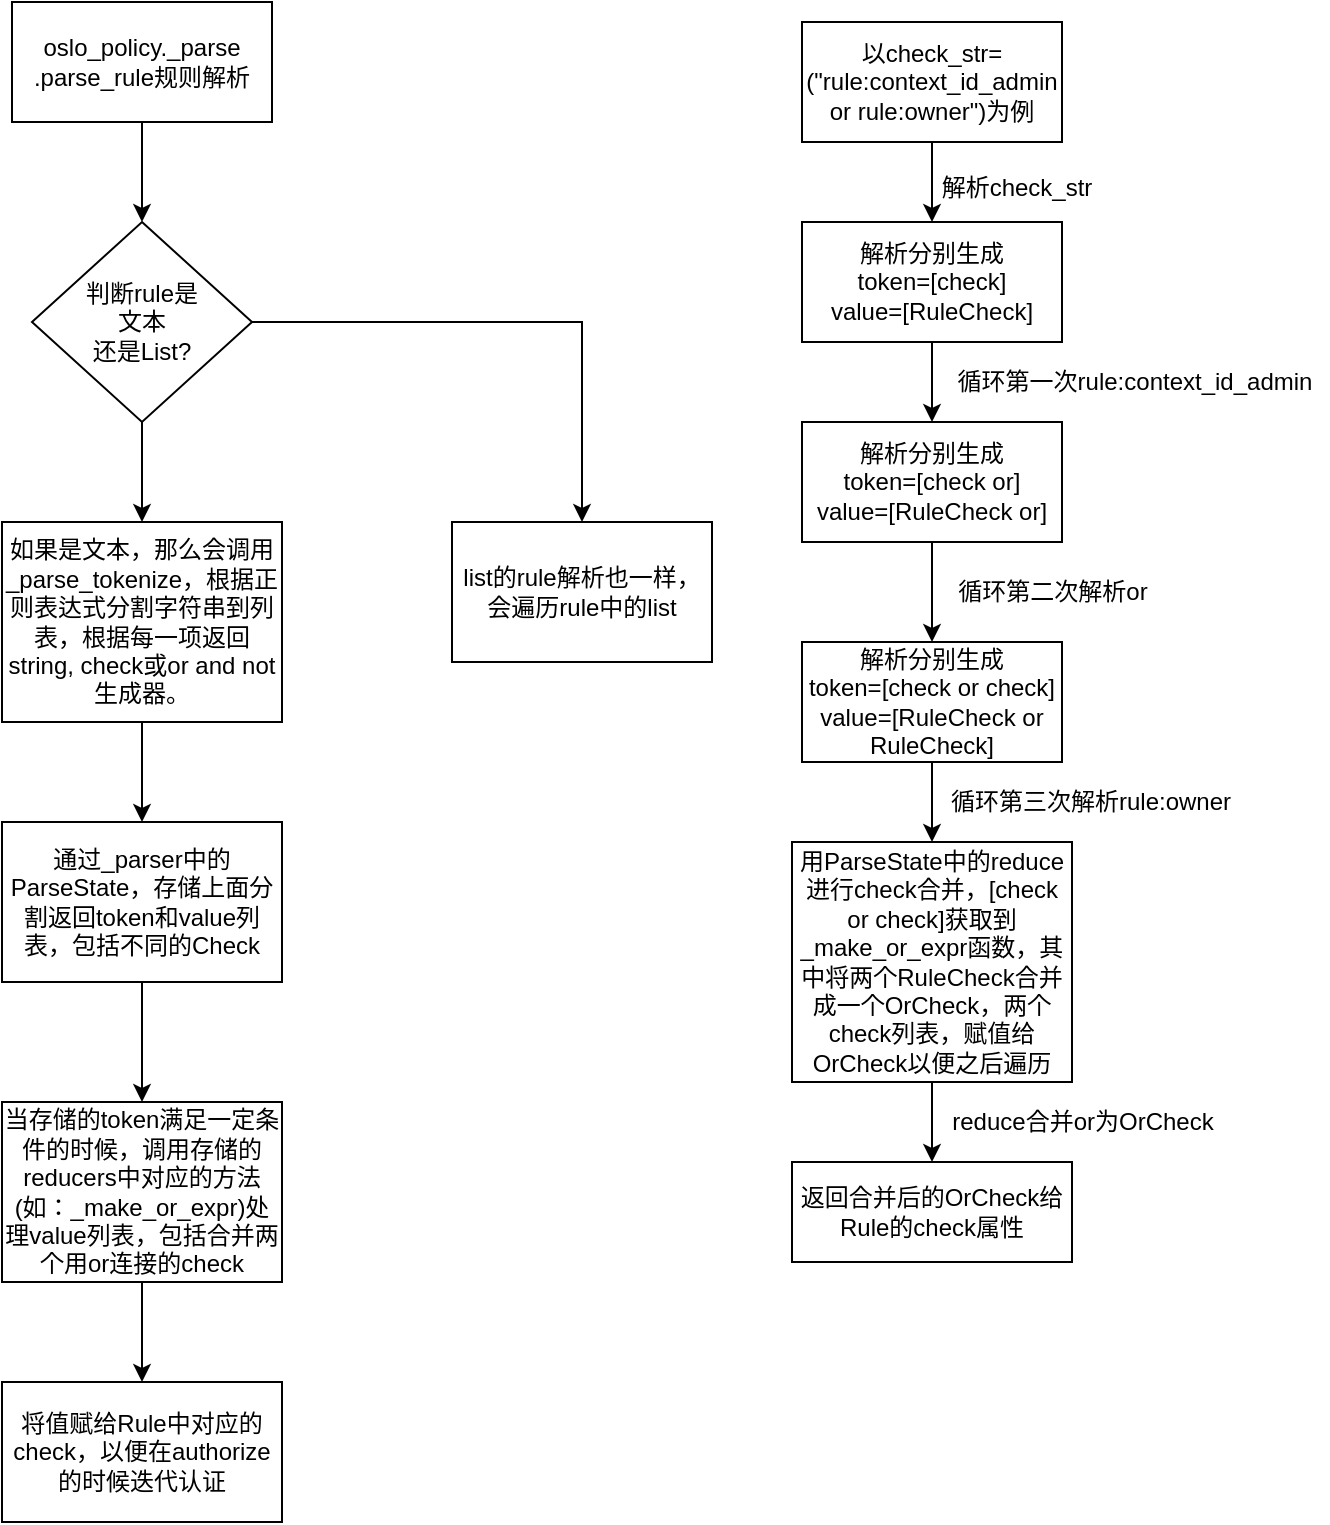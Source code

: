 <mxfile version="21.0.7" type="device"><diagram name="Page-1" id="CRfBbtrhjNtwLFcF0Ci_"><mxGraphModel dx="1379" dy="796" grid="0" gridSize="10" guides="1" tooltips="1" connect="1" arrows="1" fold="1" page="0" pageScale="1" pageWidth="827" pageHeight="1169" math="0" shadow="0"><root><mxCell id="0"/><mxCell id="1" parent="0"/><mxCell id="HVmaRDbuemezKMbDNBUs-7" value="" style="edgeStyle=orthogonalEdgeStyle;rounded=0;orthogonalLoop=1;jettySize=auto;html=1;" edge="1" parent="1" source="HVmaRDbuemezKMbDNBUs-1" target="HVmaRDbuemezKMbDNBUs-3"><mxGeometry relative="1" as="geometry"/></mxCell><mxCell id="HVmaRDbuemezKMbDNBUs-1" value="oslo_policy._parse&lt;br&gt;.parse_rule规则解析" style="rounded=0;whiteSpace=wrap;html=1;" vertex="1" parent="1"><mxGeometry x="170" y="110" width="130" height="60" as="geometry"/></mxCell><mxCell id="HVmaRDbuemezKMbDNBUs-9" value="" style="edgeStyle=orthogonalEdgeStyle;rounded=0;orthogonalLoop=1;jettySize=auto;html=1;" edge="1" parent="1" source="HVmaRDbuemezKMbDNBUs-2" target="HVmaRDbuemezKMbDNBUs-4"><mxGeometry relative="1" as="geometry"/></mxCell><mxCell id="HVmaRDbuemezKMbDNBUs-2" value="如果是文本，那么会调用_parse_tokenize，根据正则表达式分割字符串到列表，根据每一项返回string, check或or and not生成器。" style="rounded=0;whiteSpace=wrap;html=1;" vertex="1" parent="1"><mxGeometry x="165" y="370" width="140" height="100" as="geometry"/></mxCell><mxCell id="HVmaRDbuemezKMbDNBUs-8" value="" style="edgeStyle=orthogonalEdgeStyle;rounded=0;orthogonalLoop=1;jettySize=auto;html=1;" edge="1" parent="1" source="HVmaRDbuemezKMbDNBUs-3" target="HVmaRDbuemezKMbDNBUs-2"><mxGeometry relative="1" as="geometry"/></mxCell><mxCell id="HVmaRDbuemezKMbDNBUs-13" style="edgeStyle=orthogonalEdgeStyle;rounded=0;orthogonalLoop=1;jettySize=auto;html=1;entryX=0.5;entryY=0;entryDx=0;entryDy=0;" edge="1" parent="1" source="HVmaRDbuemezKMbDNBUs-3" target="HVmaRDbuemezKMbDNBUs-12"><mxGeometry relative="1" as="geometry"/></mxCell><mxCell id="HVmaRDbuemezKMbDNBUs-3" value="判断rule是&lt;br&gt;文本&lt;br&gt;还是List?" style="rhombus;whiteSpace=wrap;html=1;" vertex="1" parent="1"><mxGeometry x="180" y="220" width="110" height="100" as="geometry"/></mxCell><mxCell id="HVmaRDbuemezKMbDNBUs-10" value="" style="edgeStyle=orthogonalEdgeStyle;rounded=0;orthogonalLoop=1;jettySize=auto;html=1;" edge="1" parent="1" source="HVmaRDbuemezKMbDNBUs-4" target="HVmaRDbuemezKMbDNBUs-5"><mxGeometry relative="1" as="geometry"/></mxCell><mxCell id="HVmaRDbuemezKMbDNBUs-4" value="通过_parser中的ParseState，存储上面分割返回token和value列表，包括不同的Check" style="rounded=0;whiteSpace=wrap;html=1;" vertex="1" parent="1"><mxGeometry x="165" y="520" width="140" height="80" as="geometry"/></mxCell><mxCell id="HVmaRDbuemezKMbDNBUs-11" value="" style="edgeStyle=orthogonalEdgeStyle;rounded=0;orthogonalLoop=1;jettySize=auto;html=1;" edge="1" parent="1" source="HVmaRDbuemezKMbDNBUs-5" target="HVmaRDbuemezKMbDNBUs-6"><mxGeometry relative="1" as="geometry"/></mxCell><mxCell id="HVmaRDbuemezKMbDNBUs-5" value="当存储的token满足一定条件的时候，调用存储的reducers中对应的方法(如：_make_or_expr)处理value列表，包括合并两个用or连接的check" style="rounded=0;whiteSpace=wrap;html=1;" vertex="1" parent="1"><mxGeometry x="165" y="660" width="140" height="90" as="geometry"/></mxCell><mxCell id="HVmaRDbuemezKMbDNBUs-6" value="将值赋给Rule中对应的check，以便在authorize的时候迭代认证" style="rounded=0;whiteSpace=wrap;html=1;" vertex="1" parent="1"><mxGeometry x="165" y="800" width="140" height="70" as="geometry"/></mxCell><mxCell id="HVmaRDbuemezKMbDNBUs-12" value="list的rule解析也一样，会遍历rule中的list" style="rounded=0;whiteSpace=wrap;html=1;" vertex="1" parent="1"><mxGeometry x="390" y="370" width="130" height="70" as="geometry"/></mxCell><mxCell id="HVmaRDbuemezKMbDNBUs-20" value="" style="edgeStyle=orthogonalEdgeStyle;rounded=0;orthogonalLoop=1;jettySize=auto;html=1;" edge="1" parent="1" source="HVmaRDbuemezKMbDNBUs-14" target="HVmaRDbuemezKMbDNBUs-15"><mxGeometry relative="1" as="geometry"/></mxCell><mxCell id="HVmaRDbuemezKMbDNBUs-14" value="以check_str=(&quot;rule:context_id_admin or rule:owner&quot;)为例" style="rounded=0;whiteSpace=wrap;html=1;" vertex="1" parent="1"><mxGeometry x="565" y="120" width="130" height="60" as="geometry"/></mxCell><mxCell id="HVmaRDbuemezKMbDNBUs-21" value="" style="edgeStyle=orthogonalEdgeStyle;rounded=0;orthogonalLoop=1;jettySize=auto;html=1;" edge="1" parent="1" source="HVmaRDbuemezKMbDNBUs-15" target="HVmaRDbuemezKMbDNBUs-16"><mxGeometry relative="1" as="geometry"/></mxCell><mxCell id="HVmaRDbuemezKMbDNBUs-15" value="解析分别生成&lt;br&gt;token=[check]&lt;br&gt;value=[RuleCheck]" style="rounded=0;whiteSpace=wrap;html=1;" vertex="1" parent="1"><mxGeometry x="565" y="220" width="130" height="60" as="geometry"/></mxCell><mxCell id="HVmaRDbuemezKMbDNBUs-22" value="" style="edgeStyle=orthogonalEdgeStyle;rounded=0;orthogonalLoop=1;jettySize=auto;html=1;" edge="1" parent="1" source="HVmaRDbuemezKMbDNBUs-16" target="HVmaRDbuemezKMbDNBUs-17"><mxGeometry relative="1" as="geometry"/></mxCell><mxCell id="HVmaRDbuemezKMbDNBUs-16" value="解析分别生成&lt;br&gt;token=[check or]&lt;br&gt;value=[RuleCheck or]" style="rounded=0;whiteSpace=wrap;html=1;" vertex="1" parent="1"><mxGeometry x="565" y="320" width="130" height="60" as="geometry"/></mxCell><mxCell id="HVmaRDbuemezKMbDNBUs-23" value="" style="edgeStyle=orthogonalEdgeStyle;rounded=0;orthogonalLoop=1;jettySize=auto;html=1;" edge="1" parent="1" source="HVmaRDbuemezKMbDNBUs-17" target="HVmaRDbuemezKMbDNBUs-18"><mxGeometry relative="1" as="geometry"/></mxCell><mxCell id="HVmaRDbuemezKMbDNBUs-17" value="解析分别生成&lt;br&gt;token=[check or check]&lt;br&gt;value=[RuleCheck or RuleCheck]" style="rounded=0;whiteSpace=wrap;html=1;" vertex="1" parent="1"><mxGeometry x="565" y="430" width="130" height="60" as="geometry"/></mxCell><mxCell id="HVmaRDbuemezKMbDNBUs-24" value="" style="edgeStyle=orthogonalEdgeStyle;rounded=0;orthogonalLoop=1;jettySize=auto;html=1;" edge="1" parent="1" source="HVmaRDbuemezKMbDNBUs-18" target="HVmaRDbuemezKMbDNBUs-19"><mxGeometry relative="1" as="geometry"/></mxCell><mxCell id="HVmaRDbuemezKMbDNBUs-18" value="用ParseState中的reduce进行check合并，[check or check]获取到_make_or_expr函数，其中将两个RuleCheck合并成一个OrCheck，两个check列表，赋值给OrCheck以便之后遍历" style="rounded=0;whiteSpace=wrap;html=1;" vertex="1" parent="1"><mxGeometry x="560" y="530" width="140" height="120" as="geometry"/></mxCell><mxCell id="HVmaRDbuemezKMbDNBUs-19" value="返回合并后的OrCheck给Rule的check属性" style="rounded=0;whiteSpace=wrap;html=1;" vertex="1" parent="1"><mxGeometry x="560" y="690" width="140" height="50" as="geometry"/></mxCell><mxCell id="HVmaRDbuemezKMbDNBUs-25" value="解析check_str" style="text;html=1;align=center;verticalAlign=middle;resizable=0;points=[];autosize=1;strokeColor=none;fillColor=none;" vertex="1" parent="1"><mxGeometry x="625" y="190" width="93" height="26" as="geometry"/></mxCell><mxCell id="HVmaRDbuemezKMbDNBUs-26" value="循环第一次rule:context_id_admin" style="text;html=1;align=center;verticalAlign=middle;resizable=0;points=[];autosize=1;strokeColor=none;fillColor=none;" vertex="1" parent="1"><mxGeometry x="633" y="287" width="195" height="26" as="geometry"/></mxCell><mxCell id="HVmaRDbuemezKMbDNBUs-27" value="循环第二次解析or" style="text;html=1;align=center;verticalAlign=middle;resizable=0;points=[];autosize=1;strokeColor=none;fillColor=none;" vertex="1" parent="1"><mxGeometry x="633" y="392" width="113" height="26" as="geometry"/></mxCell><mxCell id="HVmaRDbuemezKMbDNBUs-28" value="循环第三次解析rule:owner" style="text;html=1;align=center;verticalAlign=middle;resizable=0;points=[];autosize=1;strokeColor=none;fillColor=none;" vertex="1" parent="1"><mxGeometry x="630" y="497" width="158" height="26" as="geometry"/></mxCell><mxCell id="HVmaRDbuemezKMbDNBUs-29" value="reduce合并or为OrCheck" style="text;html=1;align=center;verticalAlign=middle;resizable=0;points=[];autosize=1;strokeColor=none;fillColor=none;" vertex="1" parent="1"><mxGeometry x="630" y="657" width="149" height="26" as="geometry"/></mxCell></root></mxGraphModel></diagram></mxfile>